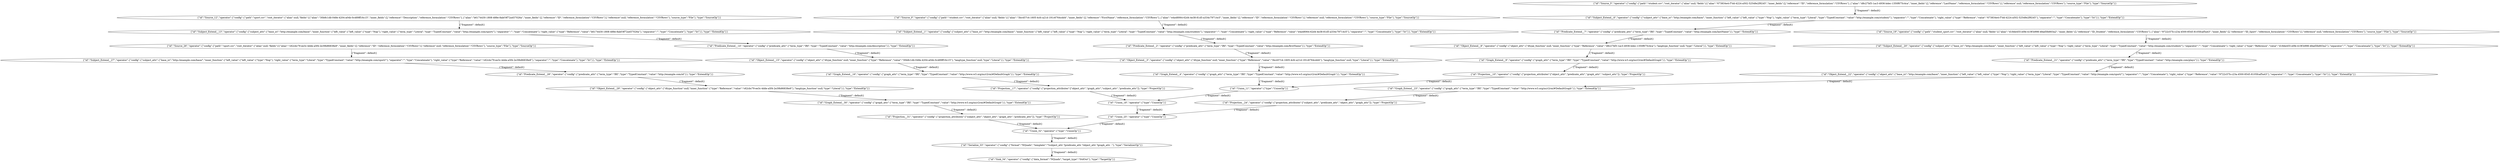 digraph {
    0 [ label = "{\"id\":\"Source_0\",\"operator\":{\"config\":{\"path\":\"student.csv\",\"root_iterator\":{\"alias\":null,\"fields\":[{\"alias\":\"3bc457c4-1605-4cfc-a21d-191c6764cdd4\",\"inner_fields\":[],\"reference\":\"FirstName\",\"reference_formulation\":\"CSVRows\"},{\"alias\":\"e4a48064-62d4-4e38-81d5-a334c79714c5\",\"inner_fields\":[],\"reference\":\"ID\",\"reference_formulation\":\"CSVRows\"}],\"reference\":null,\"reference_formulation\":\"CSVRows\"},\"source_type\":\"File\"},\"type\":\"SourceOp\"}}" ]
    1 [ label = "{\"id\":\"Subject_Extend__1\",\"operator\":{\"config\":{\"subject_attr\":{\"base_iri\":\"http://example.com/base/\",\"inner_function\":{\"left_value\":{\"left_value\":{\"type\":\"Nop\"},\"right_value\":{\"term_type\":\"Literal\",\"type\":\"TypedConstant\",\"value\":\"http://example.com/student/\"},\"separator\":\"\",\"type\":\"Concatenate\"},\"right_value\":{\"type\":\"Reference\",\"value\":\"e4a48064-62d4-4e38-81d5-a334c79714c5\"},\"separator\":\"\",\"type\":\"Concatenate\"},\"type\":\"Iri\"}},\"type\":\"ExtendOp\"}}" ]
    2 [ label = "{\"id\":\"Predicate_Extend__2\",\"operator\":{\"config\":{\"predicate_attr\":{\"term_type\":\"IRI\",\"type\":\"TypedConstant\",\"value\":\"http://example.com/firstName\"}},\"type\":\"ExtendOp\"}}" ]
    3 [ label = "{\"id\":\"Object_Extend__3\",\"operator\":{\"config\":{\"object_attr\":{\"dtype_function\":null,\"inner_function\":{\"type\":\"Reference\",\"value\":\"3bc457c4-1605-4cfc-a21d-191c6764cdd4\"},\"langtype_function\":null,\"type\":\"Literal\"}},\"type\":\"ExtendOp\"}}" ]
    4 [ label = "{\"id\":\"Graph_Extend__4\",\"operator\":{\"config\":{\"graph_attr\":{\"term_type\":\"IRI\",\"type\":\"TypedConstant\",\"value\":\"http://www.w3.org/ns/r2rml#DefaultGraph\"}},\"type\":\"ExtendOp\"}}" ]
    5 [ label = "{\"id\":\"Source_5\",\"operator\":{\"config\":{\"path\":\"student.csv\",\"root_iterator\":{\"alias\":null,\"fields\":[{\"alias\":\"673834e4-f7dd-4224-a502-52548e2f9245\",\"inner_fields\":[],\"reference\":\"ID\",\"reference_formulation\":\"CSVRows\"},{\"alias\":\"d8c27bf3-1ac3-4936-bdec-1350f675c4ca\",\"inner_fields\":[],\"reference\":\"LastName\",\"reference_formulation\":\"CSVRows\"}],\"reference\":null,\"reference_formulation\":\"CSVRows\"},\"source_type\":\"File\"},\"type\":\"SourceOp\"}}" ]
    6 [ label = "{\"id\":\"Subject_Extend__6\",\"operator\":{\"config\":{\"subject_attr\":{\"base_iri\":\"http://example.com/base/\",\"inner_function\":{\"left_value\":{\"left_value\":{\"type\":\"Nop\"},\"right_value\":{\"term_type\":\"Literal\",\"type\":\"TypedConstant\",\"value\":\"http://example.com/student/\"},\"separator\":\"\",\"type\":\"Concatenate\"},\"right_value\":{\"type\":\"Reference\",\"value\":\"673834e4-f7dd-4224-a502-52548e2f9245\"},\"separator\":\"\",\"type\":\"Concatenate\"},\"type\":\"Iri\"}},\"type\":\"ExtendOp\"}}" ]
    7 [ label = "{\"id\":\"Predicate_Extend__7\",\"operator\":{\"config\":{\"predicate_attr\":{\"term_type\":\"IRI\",\"type\":\"TypedConstant\",\"value\":\"http://example.com/lastName\"}},\"type\":\"ExtendOp\"}}" ]
    8 [ label = "{\"id\":\"Object_Extend__8\",\"operator\":{\"config\":{\"object_attr\":{\"dtype_function\":null,\"inner_function\":{\"type\":\"Reference\",\"value\":\"d8c27bf3-1ac3-4936-bdec-1350f675c4ca\"},\"langtype_function\":null,\"type\":\"Literal\"}},\"type\":\"ExtendOp\"}}" ]
    9 [ label = "{\"id\":\"Graph_Extend__9\",\"operator\":{\"config\":{\"graph_attr\":{\"term_type\":\"IRI\",\"type\":\"TypedConstant\",\"value\":\"http://www.w3.org/ns/r2rml#DefaultGraph\"}},\"type\":\"ExtendOp\"}}" ]
    10 [ label = "{\"id\":\"Projection__10\",\"operator\":{\"config\":{\"projection_attributes\":[\"object_attr\",\"predicate_attr\",\"graph_attr\",\"subject_attr\"]},\"type\":\"ProjectOp\"}}" ]
    11 [ label = "{\"id\":\"Union_11\",\"operator\":{\"type\":\"UnionOp\"}}" ]
    12 [ label = "{\"id\":\"Source_12\",\"operator\":{\"config\":{\"path\":\"sport.csv\",\"root_iterator\":{\"alias\":null,\"fields\":[{\"alias\":\"30b8c1db-048e-4204-a04b-0c489ff16c15\",\"inner_fields\":[],\"reference\":\"Description\",\"reference_formulation\":\"CSVRows\"},{\"alias\":\"b6174430-1808-488e-8abf-9f72a457026a\",\"inner_fields\":[],\"reference\":\"ID\",\"reference_formulation\":\"CSVRows\"}],\"reference\":null,\"reference_formulation\":\"CSVRows\"},\"source_type\":\"File\"},\"type\":\"SourceOp\"}}" ]
    13 [ label = "{\"id\":\"Subject_Extend__13\",\"operator\":{\"config\":{\"subject_attr\":{\"base_iri\":\"http://example.com/base/\",\"inner_function\":{\"left_value\":{\"left_value\":{\"type\":\"Nop\"},\"right_value\":{\"term_type\":\"Literal\",\"type\":\"TypedConstant\",\"value\":\"http://example.com/sport/\"},\"separator\":\"\",\"type\":\"Concatenate\"},\"right_value\":{\"type\":\"Reference\",\"value\":\"b6174430-1808-488e-8abf-9f72a457026a\"},\"separator\":\"\",\"type\":\"Concatenate\"},\"type\":\"Iri\"}},\"type\":\"ExtendOp\"}}" ]
    14 [ label = "{\"id\":\"Predicate_Extend__14\",\"operator\":{\"config\":{\"predicate_attr\":{\"term_type\":\"IRI\",\"type\":\"TypedConstant\",\"value\":\"http://example.com/description\"}},\"type\":\"ExtendOp\"}}" ]
    15 [ label = "{\"id\":\"Object_Extend__15\",\"operator\":{\"config\":{\"object_attr\":{\"dtype_function\":null,\"inner_function\":{\"type\":\"Reference\",\"value\":\"30b8c1db-048e-4204-a04b-0c489ff16c15\"},\"langtype_function\":null,\"type\":\"Literal\"}},\"type\":\"ExtendOp\"}}" ]
    16 [ label = "{\"id\":\"Graph_Extend__16\",\"operator\":{\"config\":{\"graph_attr\":{\"term_type\":\"IRI\",\"type\":\"TypedConstant\",\"value\":\"http://www.w3.org/ns/r2rml#DefaultGraph\"}},\"type\":\"ExtendOp\"}}" ]
    17 [ label = "{\"id\":\"Projection__17\",\"operator\":{\"config\":{\"projection_attributes\":[\"object_attr\",\"graph_attr\",\"subject_attr\",\"predicate_attr\"]},\"type\":\"ProjectOp\"}}" ]
    18 [ label = "{\"id\":\"Union_18\",\"operator\":{\"type\":\"UnionOp\"}}" ]
    19 [ label = "{\"id\":\"Source_19\",\"operator\":{\"config\":{\"path\":\"student_sport.csv\",\"root_iterator\":{\"alias\":null,\"fields\":[{\"alias\":\"d18de455-e0fe-419f-b998-48ad5fe803a2\",\"inner_fields\":[],\"reference\":\"ID_Student\",\"reference_formulation\":\"CSVRows\"},{\"alias\":\"9722c57b-c23a-4500-8545-8105fcaf5a43\",\"inner_fields\":[],\"reference\":\"ID_Sport\",\"reference_formulation\":\"CSVRows\"}],\"reference\":null,\"reference_formulation\":\"CSVRows\"},\"source_type\":\"File\"},\"type\":\"SourceOp\"}}" ]
    20 [ label = "{\"id\":\"Subject_Extend__20\",\"operator\":{\"config\":{\"subject_attr\":{\"base_iri\":\"http://example.com/base/\",\"inner_function\":{\"left_value\":{\"left_value\":{\"type\":\"Nop\"},\"right_value\":{\"term_type\":\"Literal\",\"type\":\"TypedConstant\",\"value\":\"http://example.com/student/\"},\"separator\":\"\",\"type\":\"Concatenate\"},\"right_value\":{\"type\":\"Reference\",\"value\":\"d18de455-e0fe-419f-b998-48ad5fe803a2\"},\"separator\":\"\",\"type\":\"Concatenate\"},\"type\":\"Iri\"}},\"type\":\"ExtendOp\"}}" ]
    21 [ label = "{\"id\":\"Predicate_Extend__21\",\"operator\":{\"config\":{\"predicate_attr\":{\"term_type\":\"IRI\",\"type\":\"TypedConstant\",\"value\":\"http://example.com/plays\"}},\"type\":\"ExtendOp\"}}" ]
    22 [ label = "{\"id\":\"Object_Extend__22\",\"operator\":{\"config\":{\"object_attr\":{\"base_iri\":\"http://example.com/base/\",\"inner_function\":{\"left_value\":{\"left_value\":{\"type\":\"Nop\"},\"right_value\":{\"term_type\":\"Literal\",\"type\":\"TypedConstant\",\"value\":\"http://example.com/sport/\"},\"separator\":\"\",\"type\":\"Concatenate\"},\"right_value\":{\"type\":\"Reference\",\"value\":\"9722c57b-c23a-4500-8545-8105fcaf5a43\"},\"separator\":\"\",\"type\":\"Concatenate\"},\"type\":\"Iri\"}},\"type\":\"ExtendOp\"}}" ]
    23 [ label = "{\"id\":\"Graph_Extend__23\",\"operator\":{\"config\":{\"graph_attr\":{\"term_type\":\"IRI\",\"type\":\"TypedConstant\",\"value\":\"http://www.w3.org/ns/r2rml#DefaultGraph\"}},\"type\":\"ExtendOp\"}}" ]
    24 [ label = "{\"id\":\"Projection__24\",\"operator\":{\"config\":{\"projection_attributes\":[\"subject_attr\",\"predicate_attr\",\"object_attr\",\"graph_attr\"]},\"type\":\"ProjectOp\"}}" ]
    25 [ label = "{\"id\":\"Union_25\",\"operator\":{\"type\":\"UnionOp\"}}" ]
    26 [ label = "{\"id\":\"Source_26\",\"operator\":{\"config\":{\"path\":\"sport.csv\",\"root_iterator\":{\"alias\":null,\"fields\":[{\"alias\":\"c62cbc79-ee3c-4dde-a5f4-2e39b86838e9\",\"inner_fields\":[],\"reference\":\"ID\",\"reference_formulation\":\"CSVRows\"}],\"reference\":null,\"reference_formulation\":\"CSVRows\"},\"source_type\":\"File\"},\"type\":\"SourceOp\"}}" ]
    27 [ label = "{\"id\":\"Subject_Extend__27\",\"operator\":{\"config\":{\"subject_attr\":{\"base_iri\":\"http://example.com/base/\",\"inner_function\":{\"left_value\":{\"left_value\":{\"type\":\"Nop\"},\"right_value\":{\"term_type\":\"Literal\",\"type\":\"TypedConstant\",\"value\":\"http://example.com/sport/\"},\"separator\":\"\",\"type\":\"Concatenate\"},\"right_value\":{\"type\":\"Reference\",\"value\":\"c62cbc79-ee3c-4dde-a5f4-2e39b86838e9\"},\"separator\":\"\",\"type\":\"Concatenate\"},\"type\":\"Iri\"}},\"type\":\"ExtendOp\"}}" ]
    28 [ label = "{\"id\":\"Predicate_Extend__28\",\"operator\":{\"config\":{\"predicate_attr\":{\"term_type\":\"IRI\",\"type\":\"TypedConstant\",\"value\":\"http://example.com/id\"}},\"type\":\"ExtendOp\"}}" ]
    29 [ label = "{\"id\":\"Object_Extend__29\",\"operator\":{\"config\":{\"object_attr\":{\"dtype_function\":null,\"inner_function\":{\"type\":\"Reference\",\"value\":\"c62cbc79-ee3c-4dde-a5f4-2e39b86838e9\"},\"langtype_function\":null,\"type\":\"Literal\"}},\"type\":\"ExtendOp\"}}" ]
    30 [ label = "{\"id\":\"Graph_Extend__30\",\"operator\":{\"config\":{\"graph_attr\":{\"term_type\":\"IRI\",\"type\":\"TypedConstant\",\"value\":\"http://www.w3.org/ns/r2rml#DefaultGraph\"}},\"type\":\"ExtendOp\"}}" ]
    31 [ label = "{\"id\":\"Projection__31\",\"operator\":{\"config\":{\"projection_attributes\":[\"subject_attr\",\"object_attr\",\"graph_attr\",\"predicate_attr\"]},\"type\":\"ProjectOp\"}}" ]
    32 [ label = "{\"id\":\"Union_32\",\"operator\":{\"type\":\"UnionOp\"}}" ]
    33 [ label = "{\"id\":\"Serialize_33\",\"operator\":{\"config\":{\"format\":\"NQuads\",\"template\":\"?subject_attr ?predicate_attr ?object_attr ?graph_attr .\"},\"type\":\"SerializerOp\"}}" ]
    34 [ label = "{\"id\":\"Sink_34\",\"operator\":{\"config\":{\"data_format\":\"NQuads\",\"target_type\":\"StdOut\"},\"type\":\"TargetOp\"}}" ]
    0 -> 1 [ label = "{\"fragment\": default}" ]
    1 -> 2 [ label = "{\"fragment\": default}" ]
    2 -> 3 [ label = "{\"fragment\": default}" ]
    3 -> 4 [ label = "{\"fragment\": default}" ]
    5 -> 6 [ label = "{\"fragment\": default}" ]
    6 -> 7 [ label = "{\"fragment\": default}" ]
    7 -> 8 [ label = "{\"fragment\": default}" ]
    8 -> 9 [ label = "{\"fragment\": default}" ]
    9 -> 10 [ label = "{\"fragment\": default}" ]
    4 -> 11 [ label = "{\"fragment\": default}" ]
    10 -> 11 [ label = "{\"fragment\": default}" ]
    12 -> 13 [ label = "{\"fragment\": default}" ]
    13 -> 14 [ label = "{\"fragment\": default}" ]
    14 -> 15 [ label = "{\"fragment\": default}" ]
    15 -> 16 [ label = "{\"fragment\": default}" ]
    16 -> 17 [ label = "{\"fragment\": default}" ]
    11 -> 18 [ label = "{\"fragment\": default}" ]
    17 -> 18 [ label = "{\"fragment\": default}" ]
    19 -> 20 [ label = "{\"fragment\": default}" ]
    20 -> 21 [ label = "{\"fragment\": default}" ]
    21 -> 22 [ label = "{\"fragment\": default}" ]
    22 -> 23 [ label = "{\"fragment\": default}" ]
    23 -> 24 [ label = "{\"fragment\": default}" ]
    18 -> 25 [ label = "{\"fragment\": default}" ]
    24 -> 25 [ label = "{\"fragment\": default}" ]
    26 -> 27 [ label = "{\"fragment\": default}" ]
    27 -> 28 [ label = "{\"fragment\": default}" ]
    28 -> 29 [ label = "{\"fragment\": default}" ]
    29 -> 30 [ label = "{\"fragment\": default}" ]
    30 -> 31 [ label = "{\"fragment\": default}" ]
    25 -> 32 [ label = "{\"fragment\": default}" ]
    31 -> 32 [ label = "{\"fragment\": default}" ]
    32 -> 33 [ label = "{\"fragment\": default}" ]
    33 -> 34 [ label = "{\"fragment\": default}" ]
}
